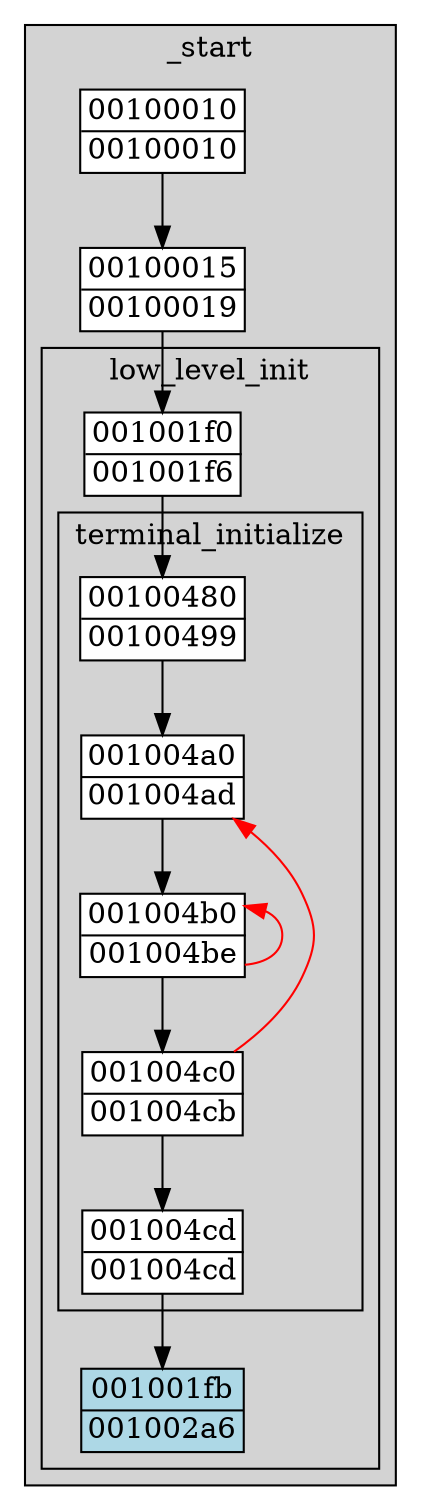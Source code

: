 digraph G {
node[fillcolor=white style="filled,solid" shape=none margin=0];
"00100480_001001f6_00100019" -> "001004a0_001001f6_00100019";
"00100015" -> "001001f0_00100019";
"001004c0_001001f6_00100019" -> "001004a0_001001f6_00100019" [color=red constraint=false];
"001004c0_001001f6_00100019" -> "001004cd_001001f6_00100019";
"001004a0_001001f6_00100019" -> "001004b0_001001f6_00100019";
"001004b0_001001f6_00100019" -> "001004b0_001001f6_00100019" [dir=back color=red];
"001004b0_001001f6_00100019" -> "001004c0_001001f6_00100019";
"001004cd_001001f6_00100019" -> "001001fb_00100019";
"00100010" -> "00100015";
"001001f0_00100019" -> "00100480_001001f6_00100019";
subgraph cluster__start {
  style="filled,solid";
  color=black;
  fillcolor=lightgrey;
  label="_start";"00100015" [label=<<TABLE BORDER="1" CELLBORDER="0" CELLSPACING="0"><TR><TD>00100015</TD></TR><HR/><TR><TD>00100019</TD></TR></TABLE>>];
  "00100010" [label=<<TABLE BORDER="1" CELLBORDER="0" CELLSPACING="0"><TR><TD>00100010</TD></TR><HR/><TR><TD>00100010</TD></TR></TABLE>>];
  subgraph cluster_low_level_init_00100019 {
    style="filled,solid";
    color=black;
    fillcolor=lightgrey;
    label="low_level_init";"001001fb_00100019" [label=<<TABLE BORDER="1" CELLBORDER="0" CELLSPACING="0"><TR><TD>001001fb</TD></TR><HR/><TR><TD>001002a6</TD></TR></TABLE>> fillcolor=lightblue];
    "001001f0_00100019" [label=<<TABLE BORDER="1" CELLBORDER="0" CELLSPACING="0"><TR><TD>001001f0</TD></TR><HR/><TR><TD>001001f6</TD></TR></TABLE>>];
    subgraph cluster_terminal_initialize_001001f6_00100019 {
      style="filled,solid";
      color=black;
      fillcolor=lightgrey;
      label="terminal_initialize";"001004cd_001001f6_00100019" [label=<<TABLE BORDER="1" CELLBORDER="0" CELLSPACING="0"><TR><TD>001004cd</TD></TR><HR/><TR><TD>001004cd</TD></TR></TABLE>>];
      "001004c0_001001f6_00100019" [label=<<TABLE BORDER="1" CELLBORDER="0" CELLSPACING="0"><TR><TD>001004c0</TD></TR><HR/><TR><TD>001004cb</TD></TR></TABLE>>];
      "001004b0_001001f6_00100019" [label=<<TABLE BORDER="1" CELLBORDER="0" CELLSPACING="0"><TR><TD>001004b0</TD></TR><HR/><TR><TD>001004be</TD></TR></TABLE>>];
      "001004a0_001001f6_00100019" [label=<<TABLE BORDER="1" CELLBORDER="0" CELLSPACING="0"><TR><TD>001004a0</TD></TR><HR/><TR><TD>001004ad</TD></TR></TABLE>>];
      "00100480_001001f6_00100019" [label=<<TABLE BORDER="1" CELLBORDER="0" CELLSPACING="0"><TR><TD>00100480</TD></TR><HR/><TR><TD>00100499</TD></TR></TABLE>>];
      }
}
}

}
